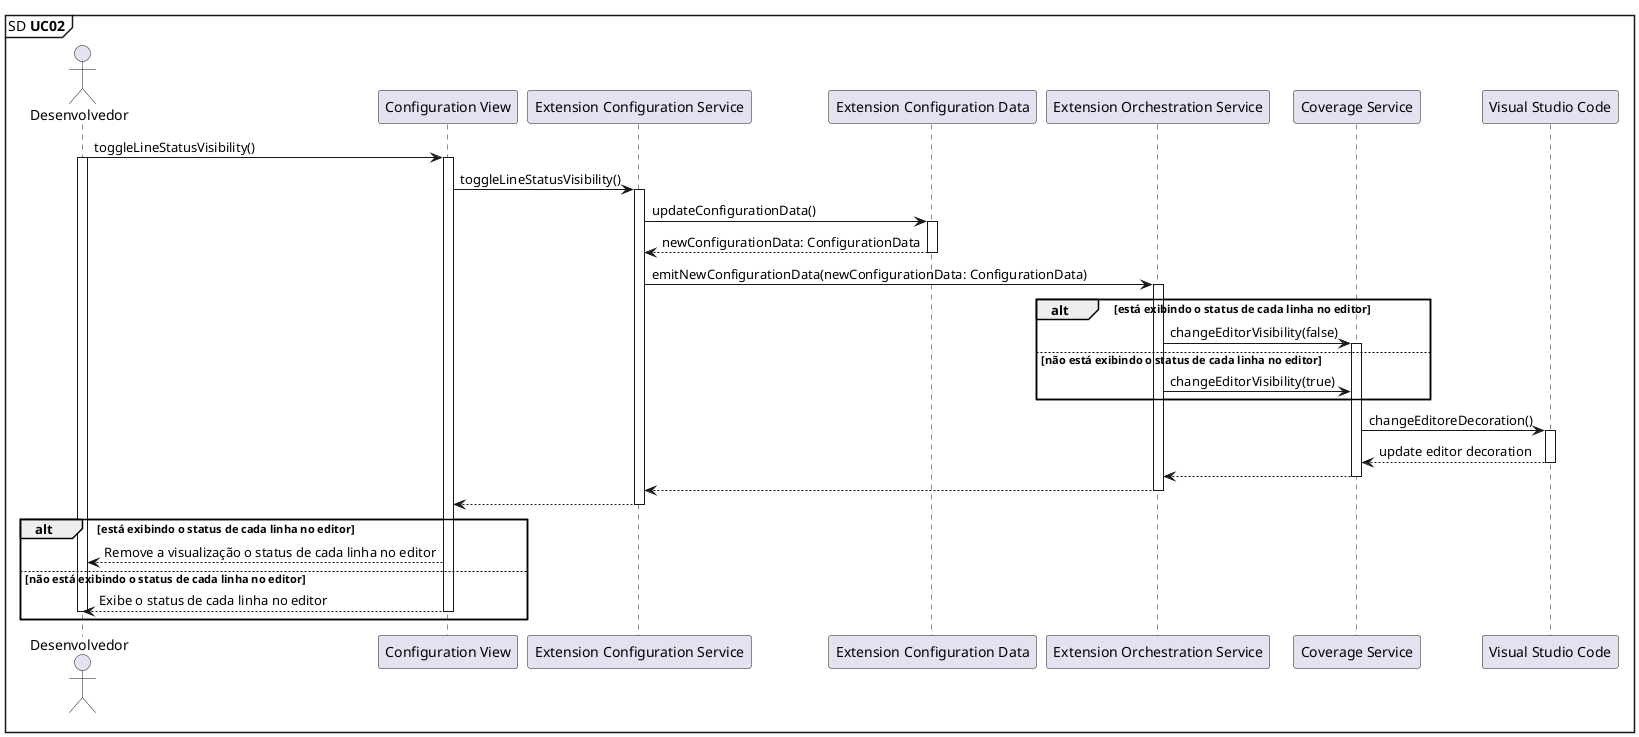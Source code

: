 @startuml

mainframe SD **UC02** 

'UC02: Como desenvolvedor, desejo alternar a visualização do status de cada linha no editor.

actor       Desenvolvedor        as Dev
participant "Configuration View" as ConfigurationView
participant "Extension Configuration Service" as ExtensionConfigurationService
participant "Extension Configuration Data" as ExtensionConfigurationData
participant "Extension Orchestration Service" as ExtensionOrchestrationService
participant "Coverage Service" as CoverageService
participant "Visual Studio Code" as VSCode

Dev -> ConfigurationView: toggleLineStatusVisibility()
activate Dev
activate ConfigurationView

ConfigurationView -> ExtensionConfigurationService: toggleLineStatusVisibility()
activate ExtensionConfigurationService

ExtensionConfigurationService -> ExtensionConfigurationData: updateConfigurationData()
activate ExtensionConfigurationData

ExtensionConfigurationService <-- ExtensionConfigurationData: newConfigurationData: ConfigurationData
deactivate ExtensionConfigurationData

ExtensionConfigurationService -> ExtensionOrchestrationService: emitNewConfigurationData(newConfigurationData: ConfigurationData)
activate ExtensionOrchestrationService

alt está exibindo o status de cada linha no editor

  ExtensionOrchestrationService -> CoverageService: changeEditorVisibility(false)
  activate CoverageService
else não está exibindo o status de cada linha no editor
  ExtensionOrchestrationService -> CoverageService: changeEditorVisibility(true)
end

CoverageService -> VSCode: changeEditoreDecoration()
activate VSCode

CoverageService <-- VSCode: update editor decoration
deactivate VSCode

ExtensionOrchestrationService <-- CoverageService
deactivate CoverageService

ExtensionConfigurationService <-- ExtensionOrchestrationService
deactivate ExtensionOrchestrationService

ConfigurationView <-- ExtensionConfigurationService
deactivate ExtensionConfigurationService

alt está exibindo o status de cada linha no editor

  Dev <-- ConfigurationView: Remove a visualização o status de cada linha no editor

else não está exibindo o status de cada linha no editor

  Dev <-- ConfigurationView: Exibe o status de cada linha no editor
  
  deactivate Dev
  deactivate ConfigurationView

end
@enduml
